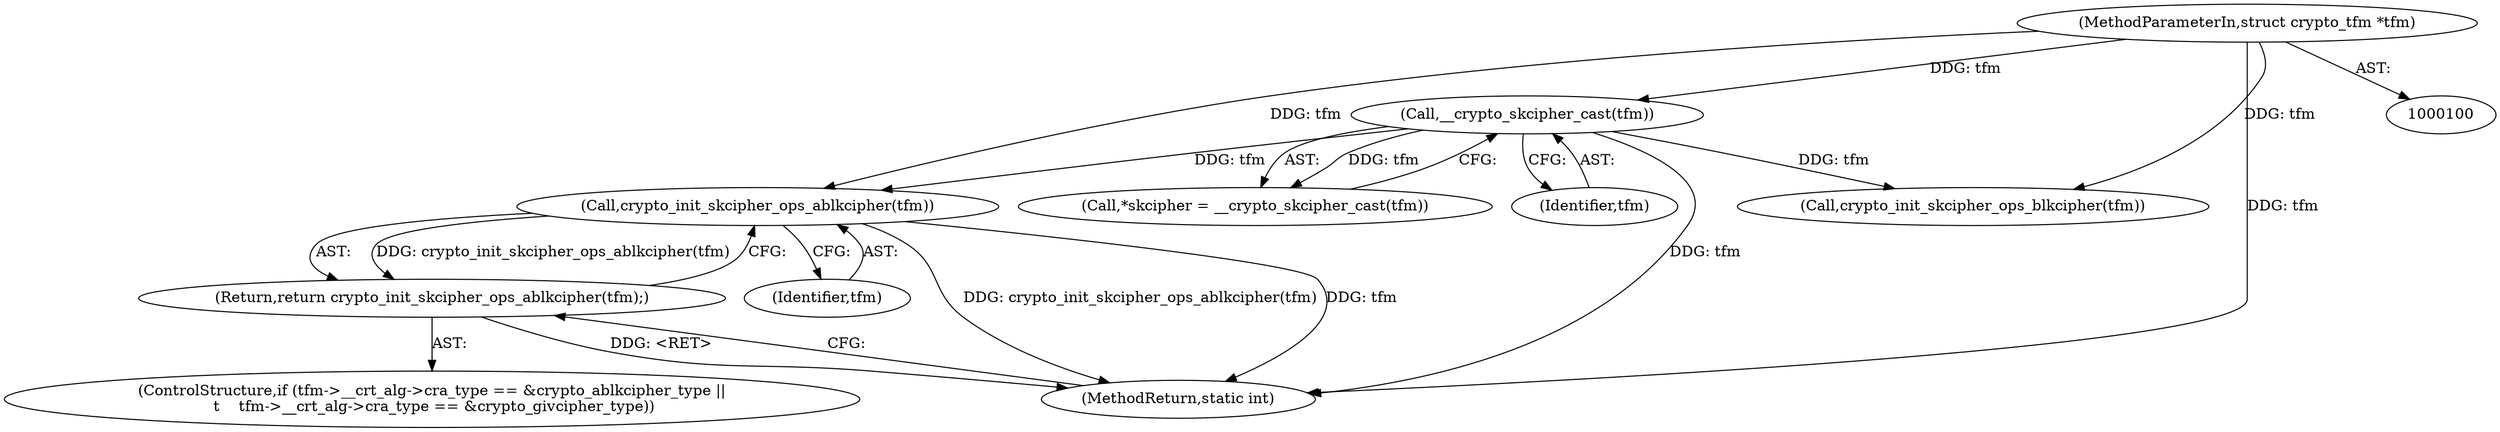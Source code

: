 digraph "0_linux_9933e113c2e87a9f46a40fde8dafbf801dca1ab9@API" {
"1000144" [label="(Call,crypto_init_skcipher_ops_ablkcipher(tfm))"];
"1000106" [label="(Call,__crypto_skcipher_cast(tfm))"];
"1000101" [label="(MethodParameterIn,struct crypto_tfm *tfm)"];
"1000143" [label="(Return,return crypto_init_skcipher_ops_ablkcipher(tfm);)"];
"1000104" [label="(Call,*skcipher = __crypto_skcipher_cast(tfm))"];
"1000107" [label="(Identifier,tfm)"];
"1000125" [label="(ControlStructure,if (tfm->__crt_alg->cra_type == &crypto_ablkcipher_type ||\n \t    tfm->__crt_alg->cra_type == &crypto_givcipher_type))"];
"1000145" [label="(Identifier,tfm)"];
"1000199" [label="(MethodReturn,static int)"];
"1000106" [label="(Call,__crypto_skcipher_cast(tfm))"];
"1000101" [label="(MethodParameterIn,struct crypto_tfm *tfm)"];
"1000123" [label="(Call,crypto_init_skcipher_ops_blkcipher(tfm))"];
"1000143" [label="(Return,return crypto_init_skcipher_ops_ablkcipher(tfm);)"];
"1000144" [label="(Call,crypto_init_skcipher_ops_ablkcipher(tfm))"];
"1000144" -> "1000143"  [label="AST: "];
"1000144" -> "1000145"  [label="CFG: "];
"1000145" -> "1000144"  [label="AST: "];
"1000143" -> "1000144"  [label="CFG: "];
"1000144" -> "1000199"  [label="DDG: crypto_init_skcipher_ops_ablkcipher(tfm)"];
"1000144" -> "1000199"  [label="DDG: tfm"];
"1000144" -> "1000143"  [label="DDG: crypto_init_skcipher_ops_ablkcipher(tfm)"];
"1000106" -> "1000144"  [label="DDG: tfm"];
"1000101" -> "1000144"  [label="DDG: tfm"];
"1000106" -> "1000104"  [label="AST: "];
"1000106" -> "1000107"  [label="CFG: "];
"1000107" -> "1000106"  [label="AST: "];
"1000104" -> "1000106"  [label="CFG: "];
"1000106" -> "1000199"  [label="DDG: tfm"];
"1000106" -> "1000104"  [label="DDG: tfm"];
"1000101" -> "1000106"  [label="DDG: tfm"];
"1000106" -> "1000123"  [label="DDG: tfm"];
"1000101" -> "1000100"  [label="AST: "];
"1000101" -> "1000199"  [label="DDG: tfm"];
"1000101" -> "1000123"  [label="DDG: tfm"];
"1000143" -> "1000125"  [label="AST: "];
"1000199" -> "1000143"  [label="CFG: "];
"1000143" -> "1000199"  [label="DDG: <RET>"];
}
